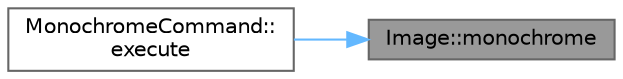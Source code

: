 digraph "Image::monochrome"
{
 // INTERACTIVE_SVG=YES
 // LATEX_PDF_SIZE
  bgcolor="transparent";
  edge [fontname=Helvetica,fontsize=10,labelfontname=Helvetica,labelfontsize=10];
  node [fontname=Helvetica,fontsize=10,shape=box,height=0.2,width=0.4];
  rankdir="RL";
  Node1 [id="Node000001",label="Image::monochrome",height=0.2,width=0.4,color="gray40", fillcolor="grey60", style="filled", fontcolor="black",tooltip="Applies monochrome (black-and-white) transformation to the image."];
  Node1 -> Node2 [id="edge1_Node000001_Node000002",dir="back",color="steelblue1",style="solid",tooltip=" "];
  Node2 [id="Node000002",label="MonochromeCommand::\lexecute",height=0.2,width=0.4,color="grey40", fillcolor="white", style="filled",URL="$class_monochrome_command.html#ac41b090d6393a108f4e2c751f2137902",tooltip="Executes the command on the provided image."];
}
